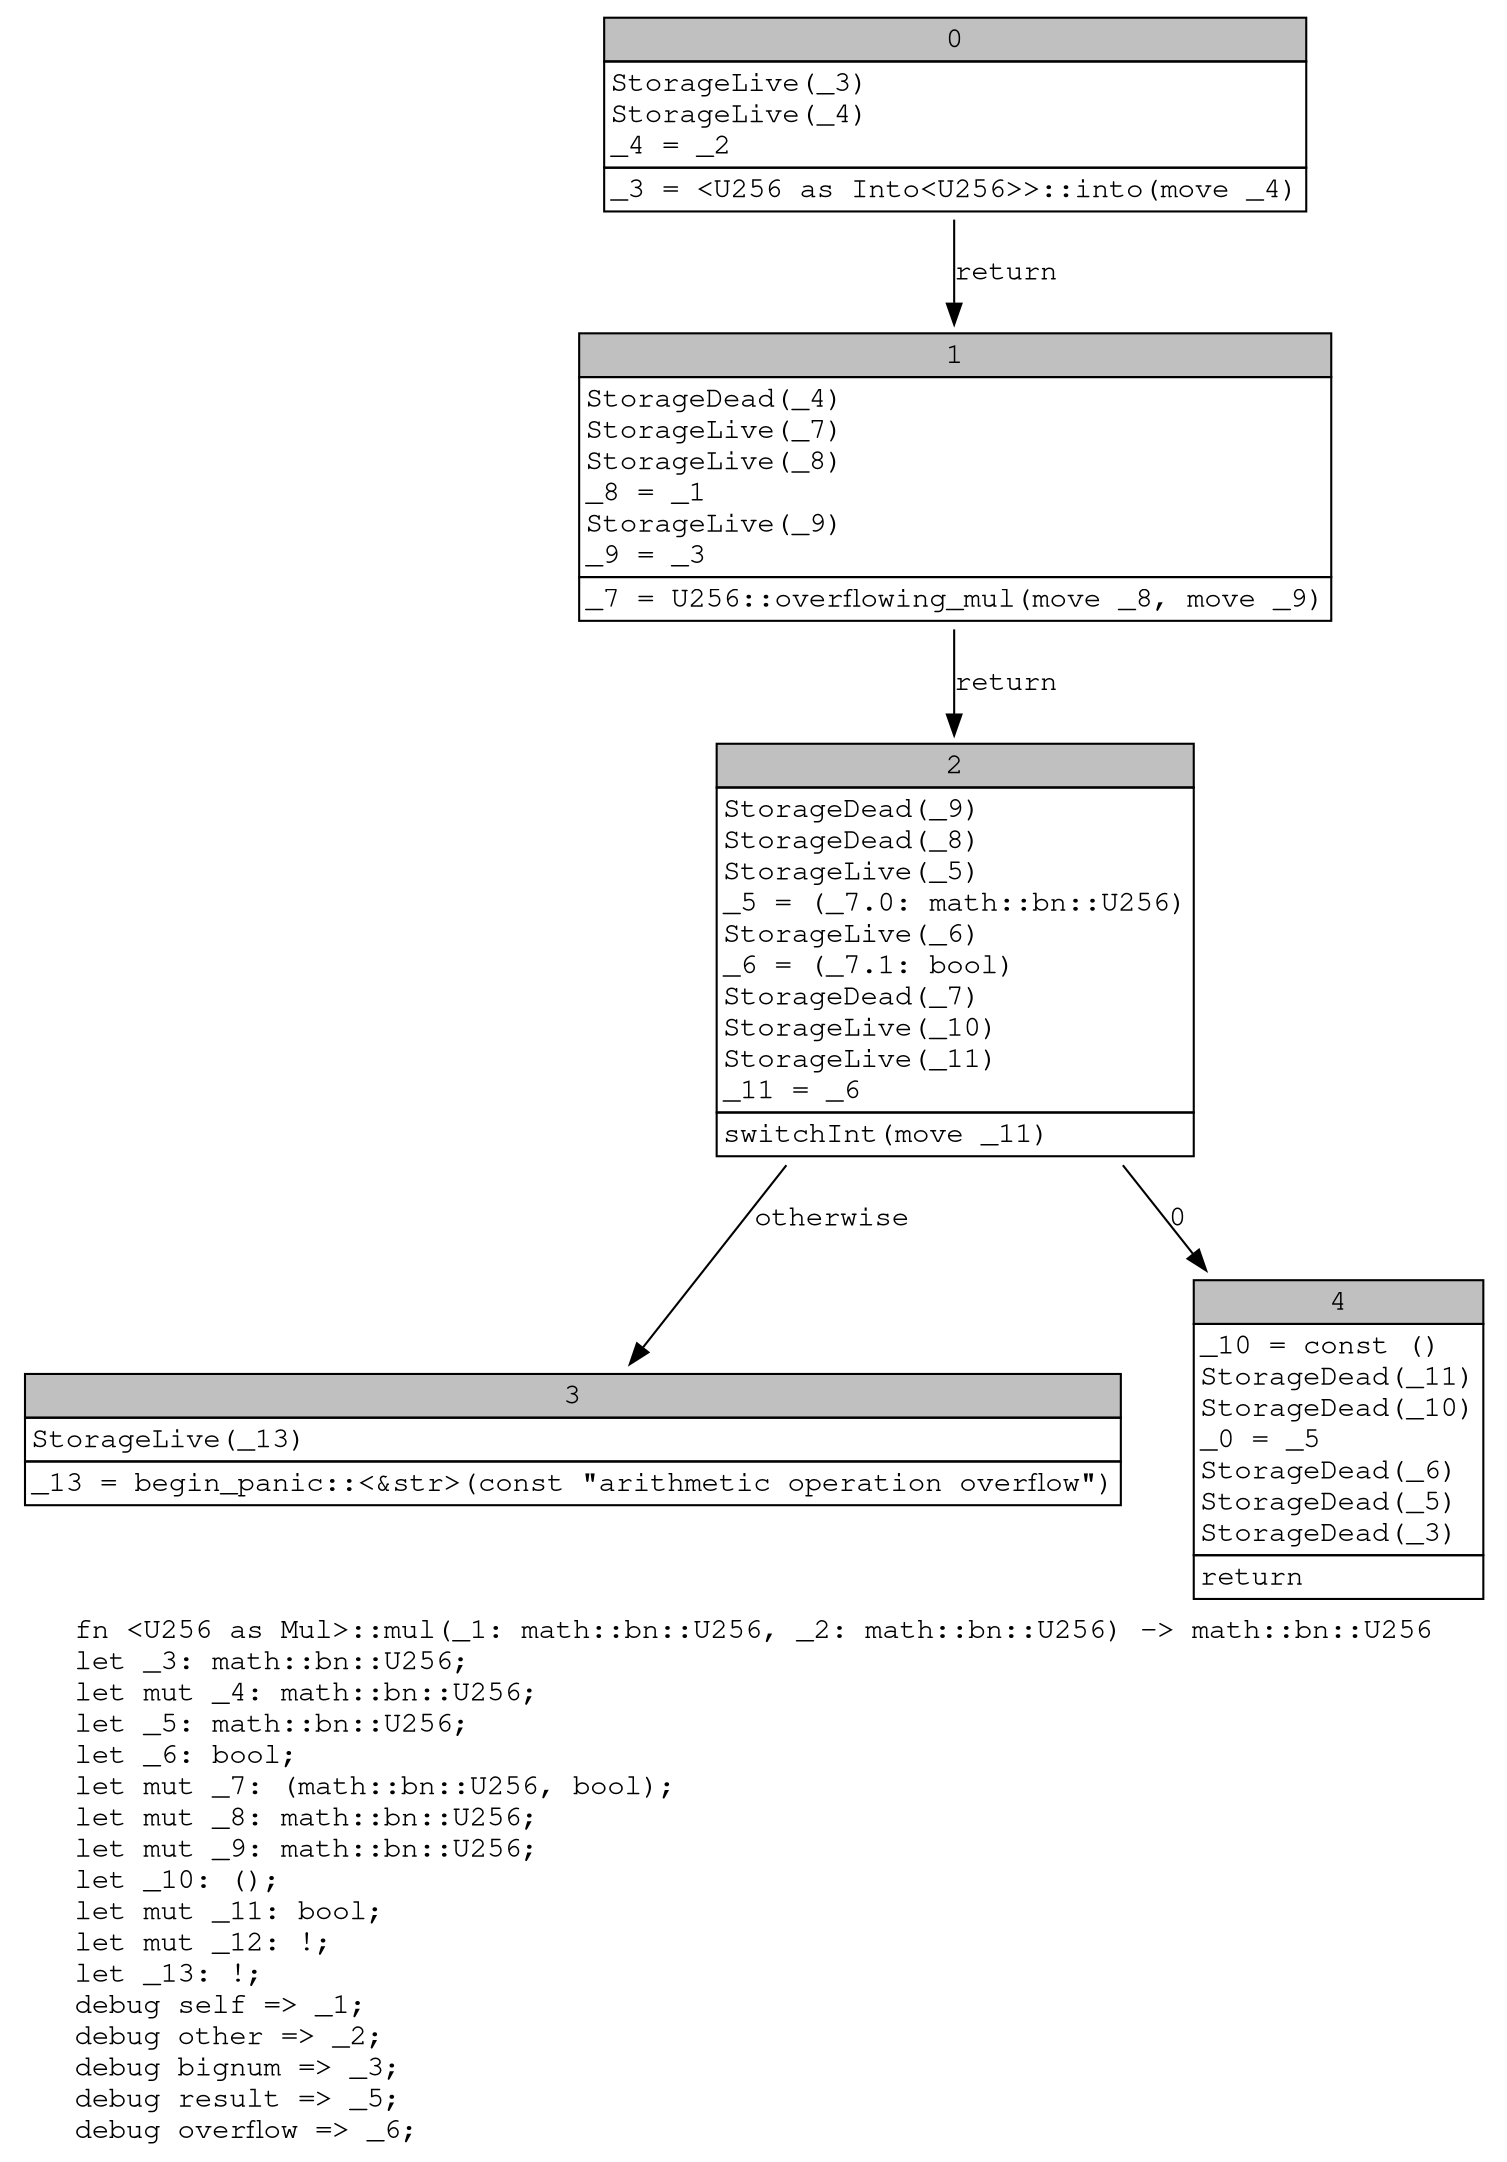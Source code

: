 digraph Mir_0_14260 {
    graph [fontname="Courier, monospace"];
    node [fontname="Courier, monospace"];
    edge [fontname="Courier, monospace"];
    label=<fn &lt;U256 as Mul&gt;::mul(_1: math::bn::U256, _2: math::bn::U256) -&gt; math::bn::U256<br align="left"/>let _3: math::bn::U256;<br align="left"/>let mut _4: math::bn::U256;<br align="left"/>let _5: math::bn::U256;<br align="left"/>let _6: bool;<br align="left"/>let mut _7: (math::bn::U256, bool);<br align="left"/>let mut _8: math::bn::U256;<br align="left"/>let mut _9: math::bn::U256;<br align="left"/>let _10: ();<br align="left"/>let mut _11: bool;<br align="left"/>let mut _12: !;<br align="left"/>let _13: !;<br align="left"/>debug self =&gt; _1;<br align="left"/>debug other =&gt; _2;<br align="left"/>debug bignum =&gt; _3;<br align="left"/>debug result =&gt; _5;<br align="left"/>debug overflow =&gt; _6;<br align="left"/>>;
    bb0__0_14260 [shape="none", label=<<table border="0" cellborder="1" cellspacing="0"><tr><td bgcolor="gray" align="center" colspan="1">0</td></tr><tr><td align="left" balign="left">StorageLive(_3)<br/>StorageLive(_4)<br/>_4 = _2<br/></td></tr><tr><td align="left">_3 = &lt;U256 as Into&lt;U256&gt;&gt;::into(move _4)</td></tr></table>>];
    bb1__0_14260 [shape="none", label=<<table border="0" cellborder="1" cellspacing="0"><tr><td bgcolor="gray" align="center" colspan="1">1</td></tr><tr><td align="left" balign="left">StorageDead(_4)<br/>StorageLive(_7)<br/>StorageLive(_8)<br/>_8 = _1<br/>StorageLive(_9)<br/>_9 = _3<br/></td></tr><tr><td align="left">_7 = U256::overflowing_mul(move _8, move _9)</td></tr></table>>];
    bb2__0_14260 [shape="none", label=<<table border="0" cellborder="1" cellspacing="0"><tr><td bgcolor="gray" align="center" colspan="1">2</td></tr><tr><td align="left" balign="left">StorageDead(_9)<br/>StorageDead(_8)<br/>StorageLive(_5)<br/>_5 = (_7.0: math::bn::U256)<br/>StorageLive(_6)<br/>_6 = (_7.1: bool)<br/>StorageDead(_7)<br/>StorageLive(_10)<br/>StorageLive(_11)<br/>_11 = _6<br/></td></tr><tr><td align="left">switchInt(move _11)</td></tr></table>>];
    bb3__0_14260 [shape="none", label=<<table border="0" cellborder="1" cellspacing="0"><tr><td bgcolor="gray" align="center" colspan="1">3</td></tr><tr><td align="left" balign="left">StorageLive(_13)<br/></td></tr><tr><td align="left">_13 = begin_panic::&lt;&amp;str&gt;(const &quot;arithmetic operation overflow&quot;)</td></tr></table>>];
    bb4__0_14260 [shape="none", label=<<table border="0" cellborder="1" cellspacing="0"><tr><td bgcolor="gray" align="center" colspan="1">4</td></tr><tr><td align="left" balign="left">_10 = const ()<br/>StorageDead(_11)<br/>StorageDead(_10)<br/>_0 = _5<br/>StorageDead(_6)<br/>StorageDead(_5)<br/>StorageDead(_3)<br/></td></tr><tr><td align="left">return</td></tr></table>>];
    bb0__0_14260 -> bb1__0_14260 [label="return"];
    bb1__0_14260 -> bb2__0_14260 [label="return"];
    bb2__0_14260 -> bb4__0_14260 [label="0"];
    bb2__0_14260 -> bb3__0_14260 [label="otherwise"];
}
